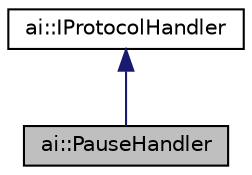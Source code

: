 digraph "ai::PauseHandler"
{
  edge [fontname="Helvetica",fontsize="10",labelfontname="Helvetica",labelfontsize="10"];
  node [fontname="Helvetica",fontsize="10",shape=record];
  Node1 [label="ai::PauseHandler",height=0.2,width=0.4,color="black", fillcolor="grey75", style="filled", fontcolor="black"];
  Node2 -> Node1 [dir="back",color="midnightblue",fontsize="10",style="solid",fontname="Helvetica"];
  Node2 [label="ai::IProtocolHandler",height=0.2,width=0.4,color="black", fillcolor="white", style="filled",URL="$classai_1_1IProtocolHandler.html",tooltip="Interface for the execution of assigned IProtocolMessage. "];
}
